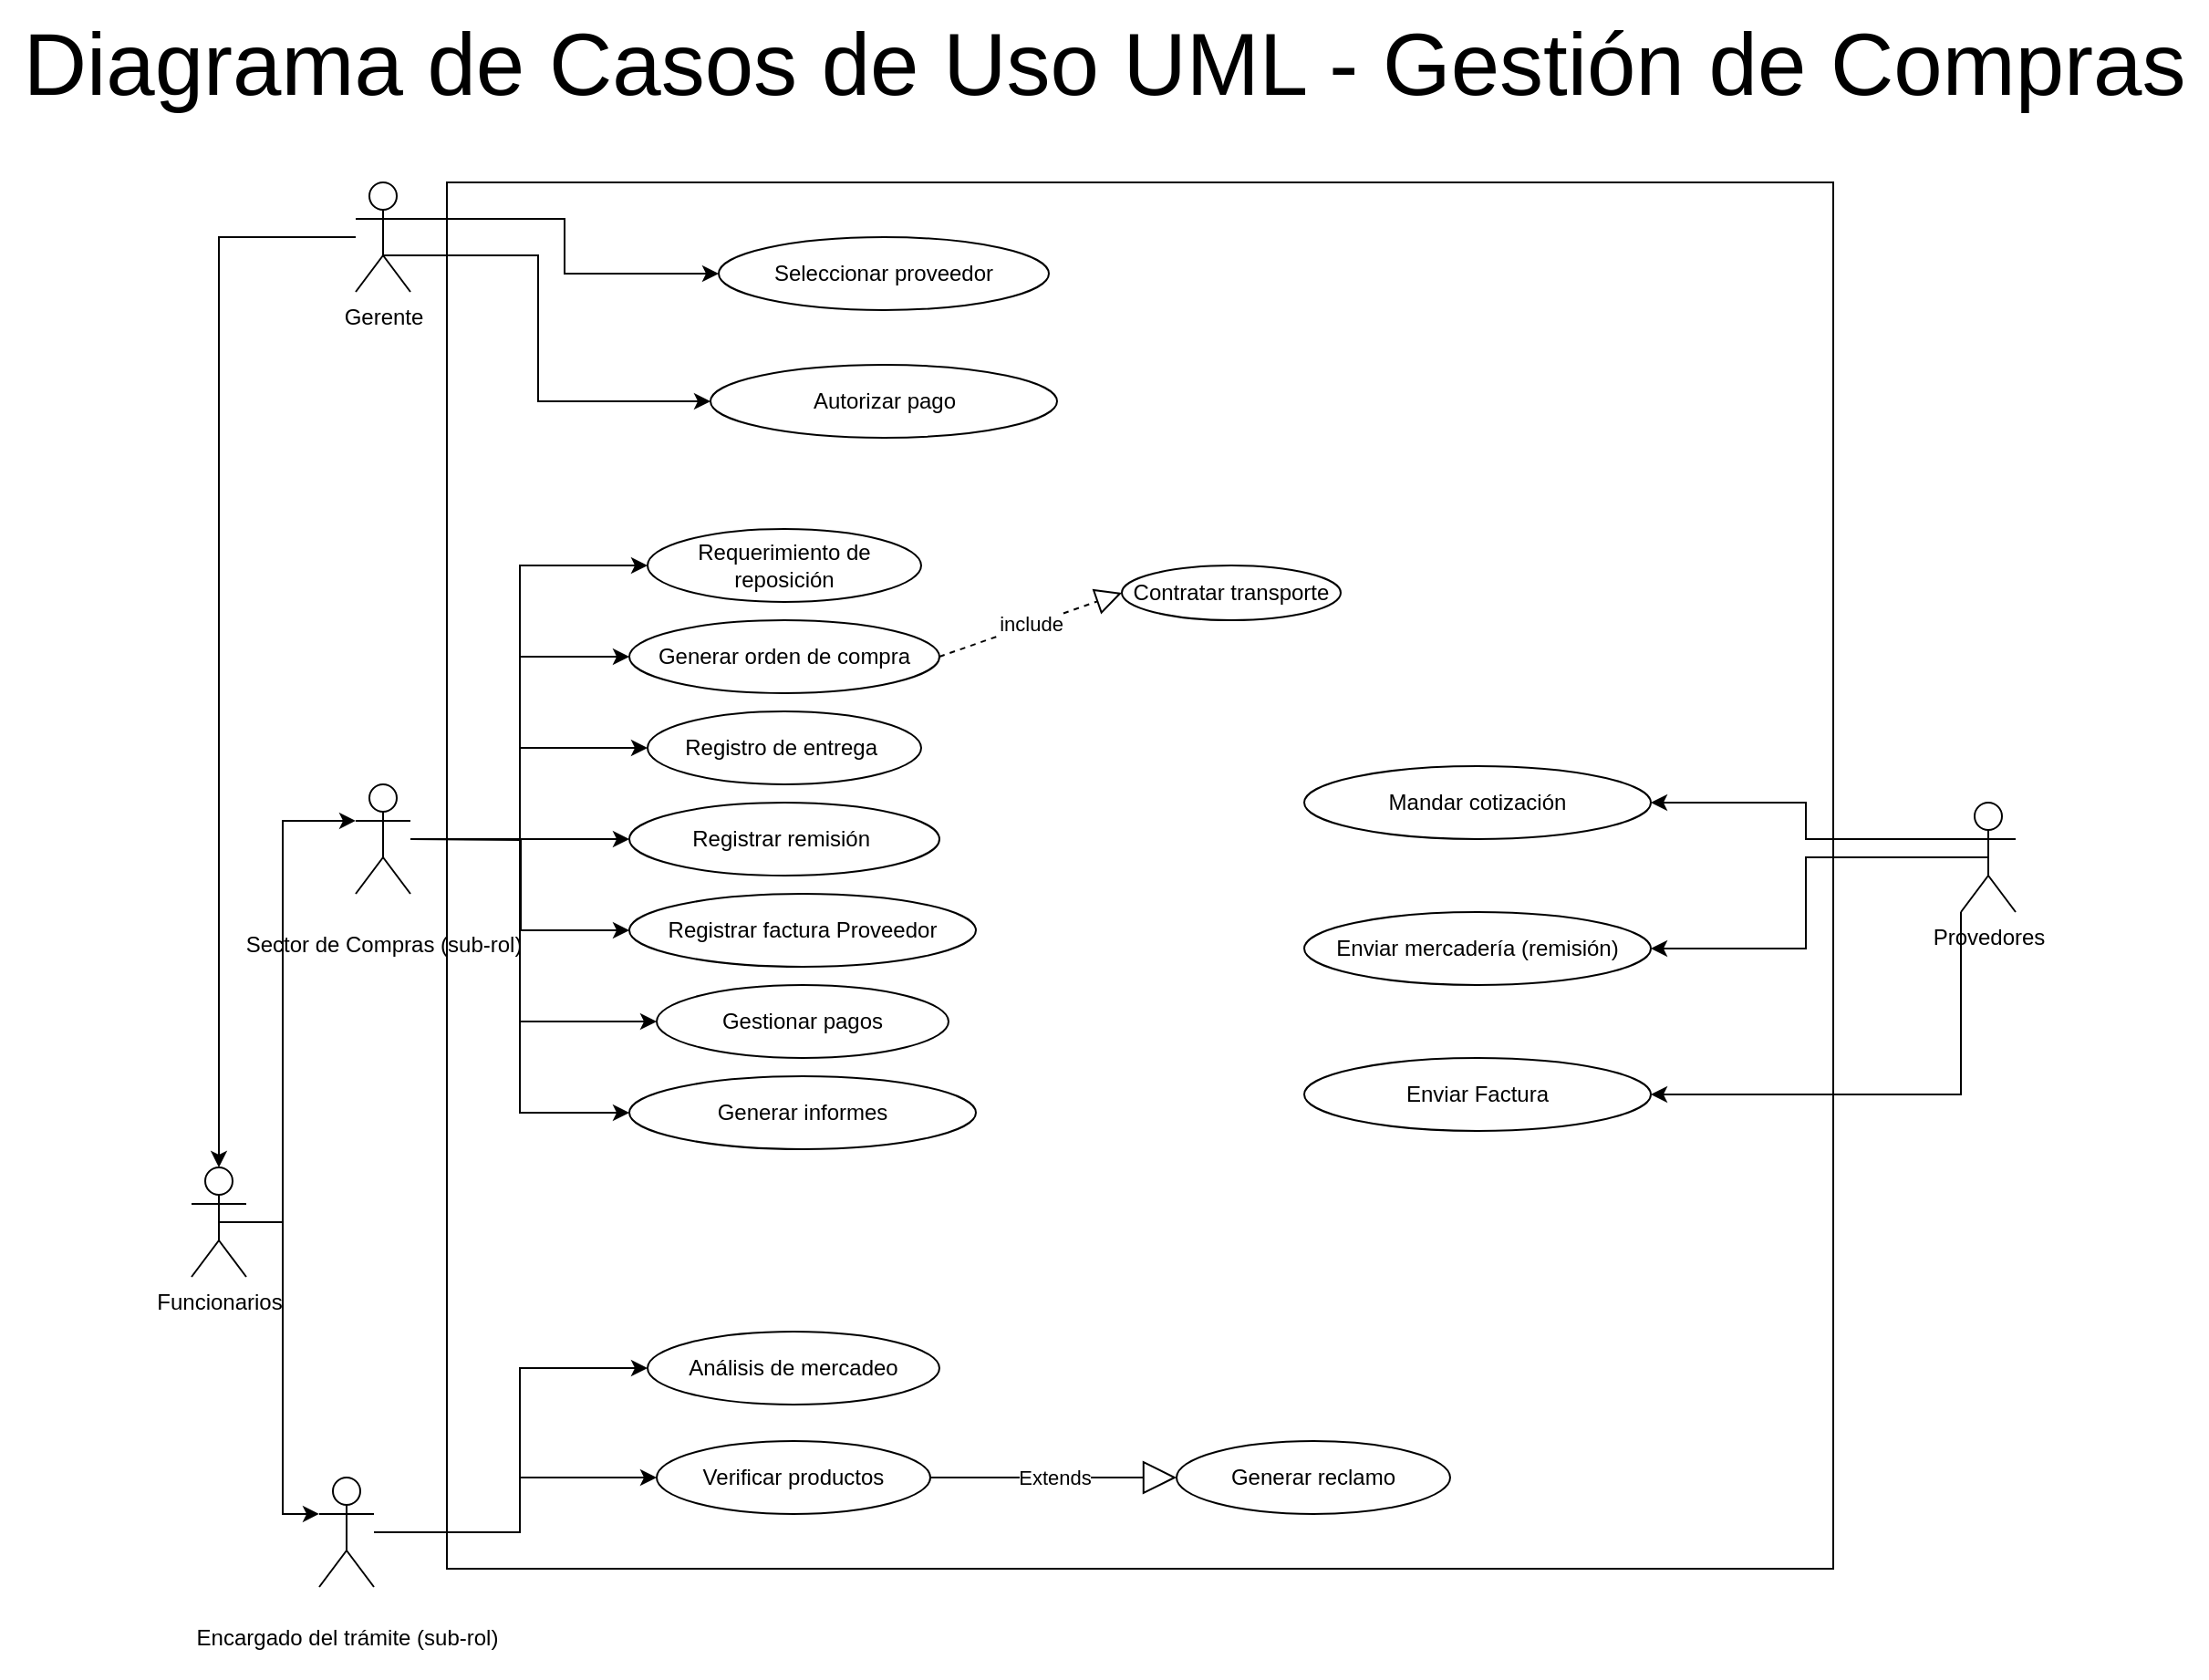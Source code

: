 <mxfile version="26.2.14">
  <diagram name="Página-1" id="UdxR_cU9q1fzm9HoFIDS">
    <mxGraphModel grid="1" page="1" gridSize="10" guides="1" tooltips="1" connect="1" arrows="1" fold="1" pageScale="1" pageWidth="827" pageHeight="1169" math="0" shadow="0">
      <root>
        <mxCell id="0" />
        <mxCell id="1" parent="0" />
        <mxCell id="znzaiTQ--xKtSiv8sLQJ-1" value="" style="whiteSpace=wrap;html=1;aspect=fixed;" vertex="1" parent="1">
          <mxGeometry x="170" y="190" width="760" height="760" as="geometry" />
        </mxCell>
        <mxCell id="znzaiTQ--xKtSiv8sLQJ-2" value="Funcionarios" style="shape=umlActor;verticalLabelPosition=bottom;verticalAlign=top;html=1;outlineConnect=0;" vertex="1" parent="1">
          <mxGeometry x="30" y="730" width="30" height="60" as="geometry" />
        </mxCell>
        <mxCell id="znzaiTQ--xKtSiv8sLQJ-3" style="edgeStyle=orthogonalEdgeStyle;rounded=0;orthogonalLoop=1;jettySize=auto;html=1;exitX=0;exitY=0.333;exitDx=0;exitDy=0;exitPerimeter=0;entryX=1;entryY=0.5;entryDx=0;entryDy=0;" edge="1" parent="1" source="znzaiTQ--xKtSiv8sLQJ-6" target="znzaiTQ--xKtSiv8sLQJ-21">
          <mxGeometry relative="1" as="geometry" />
        </mxCell>
        <mxCell id="znzaiTQ--xKtSiv8sLQJ-4" style="edgeStyle=orthogonalEdgeStyle;rounded=0;orthogonalLoop=1;jettySize=auto;html=1;exitX=0.5;exitY=0.5;exitDx=0;exitDy=0;exitPerimeter=0;entryX=1;entryY=0.5;entryDx=0;entryDy=0;" edge="1" parent="1" source="znzaiTQ--xKtSiv8sLQJ-6" target="znzaiTQ--xKtSiv8sLQJ-22">
          <mxGeometry relative="1" as="geometry" />
        </mxCell>
        <mxCell id="znzaiTQ--xKtSiv8sLQJ-5" style="edgeStyle=orthogonalEdgeStyle;rounded=0;orthogonalLoop=1;jettySize=auto;html=1;exitX=0;exitY=1;exitDx=0;exitDy=0;exitPerimeter=0;entryX=1;entryY=0.5;entryDx=0;entryDy=0;" edge="1" parent="1" source="znzaiTQ--xKtSiv8sLQJ-6" target="znzaiTQ--xKtSiv8sLQJ-23">
          <mxGeometry relative="1" as="geometry" />
        </mxCell>
        <mxCell id="znzaiTQ--xKtSiv8sLQJ-6" value="Provedores" style="shape=umlActor;verticalLabelPosition=bottom;verticalAlign=top;html=1;outlineConnect=0;" vertex="1" parent="1">
          <mxGeometry x="1000" y="530" width="30" height="60" as="geometry" />
        </mxCell>
        <mxCell id="znzaiTQ--xKtSiv8sLQJ-7" style="edgeStyle=orthogonalEdgeStyle;rounded=0;orthogonalLoop=1;jettySize=auto;html=1;exitX=1;exitY=0.333;exitDx=0;exitDy=0;exitPerimeter=0;entryX=0;entryY=0.5;entryDx=0;entryDy=0;" edge="1" parent="1" source="znzaiTQ--xKtSiv8sLQJ-9" target="znzaiTQ--xKtSiv8sLQJ-19">
          <mxGeometry relative="1" as="geometry" />
        </mxCell>
        <mxCell id="znzaiTQ--xKtSiv8sLQJ-8" style="edgeStyle=orthogonalEdgeStyle;rounded=0;orthogonalLoop=1;jettySize=auto;html=1;exitX=0.5;exitY=0.5;exitDx=0;exitDy=0;exitPerimeter=0;entryX=0;entryY=0.5;entryDx=0;entryDy=0;" edge="1" parent="1" source="znzaiTQ--xKtSiv8sLQJ-9" target="znzaiTQ--xKtSiv8sLQJ-20">
          <mxGeometry relative="1" as="geometry">
            <Array as="points">
              <mxPoint x="220" y="230" />
              <mxPoint x="220" y="310" />
            </Array>
          </mxGeometry>
        </mxCell>
        <mxCell id="znzaiTQ--xKtSiv8sLQJ-9" value="Gerente" style="shape=umlActor;verticalLabelPosition=bottom;verticalAlign=top;html=1;outlineConnect=0;" vertex="1" parent="1">
          <mxGeometry x="120" y="190" width="30" height="60" as="geometry" />
        </mxCell>
        <mxCell id="znzaiTQ--xKtSiv8sLQJ-10" value="Requerimiento de reposición" style="ellipse;whiteSpace=wrap;html=1;" vertex="1" parent="1">
          <mxGeometry x="280" y="380" width="150" height="40" as="geometry" />
        </mxCell>
        <mxCell id="znzaiTQ--xKtSiv8sLQJ-11" value="Análisis de mercadeo" style="ellipse;whiteSpace=wrap;html=1;" vertex="1" parent="1">
          <mxGeometry x="280" y="820" width="160" height="40" as="geometry" />
        </mxCell>
        <mxCell id="znzaiTQ--xKtSiv8sLQJ-12" value="Verificar productos" style="ellipse;whiteSpace=wrap;html=1;" vertex="1" parent="1">
          <mxGeometry x="285" y="880" width="150" height="40" as="geometry" />
        </mxCell>
        <mxCell id="znzaiTQ--xKtSiv8sLQJ-13" value="Generar orden de compra" style="ellipse;whiteSpace=wrap;html=1;" vertex="1" parent="1">
          <mxGeometry x="270" y="430" width="170" height="40" as="geometry" />
        </mxCell>
        <mxCell id="znzaiTQ--xKtSiv8sLQJ-14" value="Registro de entrega&amp;nbsp;" style="ellipse;whiteSpace=wrap;html=1;" vertex="1" parent="1">
          <mxGeometry x="280" y="480" width="150" height="40" as="geometry" />
        </mxCell>
        <mxCell id="znzaiTQ--xKtSiv8sLQJ-15" value="Registrar remisión&amp;nbsp;" style="ellipse;whiteSpace=wrap;html=1;" vertex="1" parent="1">
          <mxGeometry x="270" y="530" width="170" height="40" as="geometry" />
        </mxCell>
        <mxCell id="znzaiTQ--xKtSiv8sLQJ-16" value="Registrar factura Proveedor" style="ellipse;whiteSpace=wrap;html=1;" vertex="1" parent="1">
          <mxGeometry x="270" y="580" width="190" height="40" as="geometry" />
        </mxCell>
        <mxCell id="znzaiTQ--xKtSiv8sLQJ-17" value="Gestionar pagos" style="ellipse;whiteSpace=wrap;html=1;" vertex="1" parent="1">
          <mxGeometry x="285" y="630" width="160" height="40" as="geometry" />
        </mxCell>
        <mxCell id="znzaiTQ--xKtSiv8sLQJ-18" value="Generar informes" style="ellipse;whiteSpace=wrap;html=1;" vertex="1" parent="1">
          <mxGeometry x="270" y="680" width="190" height="40" as="geometry" />
        </mxCell>
        <mxCell id="znzaiTQ--xKtSiv8sLQJ-19" value="Seleccionar proveedor" style="ellipse;whiteSpace=wrap;html=1;" vertex="1" parent="1">
          <mxGeometry x="319" y="220" width="181" height="40" as="geometry" />
        </mxCell>
        <mxCell id="znzaiTQ--xKtSiv8sLQJ-20" value="Autorizar pago" style="ellipse;whiteSpace=wrap;html=1;" vertex="1" parent="1">
          <mxGeometry x="314.5" y="290" width="190" height="40" as="geometry" />
        </mxCell>
        <mxCell id="znzaiTQ--xKtSiv8sLQJ-21" value="Mandar cotización" style="ellipse;whiteSpace=wrap;html=1;" vertex="1" parent="1">
          <mxGeometry x="640" y="510" width="190" height="40" as="geometry" />
        </mxCell>
        <mxCell id="znzaiTQ--xKtSiv8sLQJ-22" value="Enviar mercadería (remisión)" style="ellipse;whiteSpace=wrap;html=1;" vertex="1" parent="1">
          <mxGeometry x="640" y="590" width="190" height="40" as="geometry" />
        </mxCell>
        <mxCell id="znzaiTQ--xKtSiv8sLQJ-23" value="Enviar Factura" style="ellipse;whiteSpace=wrap;html=1;" vertex="1" parent="1">
          <mxGeometry x="640" y="670" width="190" height="40" as="geometry" />
        </mxCell>
        <mxCell id="znzaiTQ--xKtSiv8sLQJ-24" value="Contratar transporte" style="ellipse;whiteSpace=wrap;html=1;" vertex="1" parent="1">
          <mxGeometry x="540" y="400" width="120" height="30" as="geometry" />
        </mxCell>
        <mxCell id="znzaiTQ--xKtSiv8sLQJ-25" value="Generar reclamo" style="ellipse;whiteSpace=wrap;html=1;" vertex="1" parent="1">
          <mxGeometry x="570" y="880" width="150" height="40" as="geometry" />
        </mxCell>
        <mxCell id="znzaiTQ--xKtSiv8sLQJ-26" style="edgeStyle=orthogonalEdgeStyle;rounded=0;orthogonalLoop=1;jettySize=auto;html=1;entryX=0;entryY=0.5;entryDx=0;entryDy=0;" edge="1" parent="1" source="znzaiTQ--xKtSiv8sLQJ-33" target="znzaiTQ--xKtSiv8sLQJ-18">
          <mxGeometry relative="1" as="geometry" />
        </mxCell>
        <mxCell id="znzaiTQ--xKtSiv8sLQJ-27" style="edgeStyle=orthogonalEdgeStyle;rounded=0;orthogonalLoop=1;jettySize=auto;html=1;entryX=0;entryY=0.5;entryDx=0;entryDy=0;" edge="1" parent="1" source="znzaiTQ--xKtSiv8sLQJ-33" target="znzaiTQ--xKtSiv8sLQJ-17">
          <mxGeometry relative="1" as="geometry">
            <Array as="points">
              <mxPoint x="210" y="550" />
              <mxPoint x="210" y="650" />
            </Array>
          </mxGeometry>
        </mxCell>
        <mxCell id="znzaiTQ--xKtSiv8sLQJ-28" style="edgeStyle=orthogonalEdgeStyle;rounded=0;orthogonalLoop=1;jettySize=auto;html=1;entryX=0;entryY=0.5;entryDx=0;entryDy=0;" edge="1" parent="1" target="znzaiTQ--xKtSiv8sLQJ-16">
          <mxGeometry relative="1" as="geometry">
            <mxPoint x="150" y="550" as="sourcePoint" />
          </mxGeometry>
        </mxCell>
        <mxCell id="znzaiTQ--xKtSiv8sLQJ-29" style="edgeStyle=orthogonalEdgeStyle;rounded=0;orthogonalLoop=1;jettySize=auto;html=1;entryX=0;entryY=0.5;entryDx=0;entryDy=0;" edge="1" parent="1" source="znzaiTQ--xKtSiv8sLQJ-33" target="znzaiTQ--xKtSiv8sLQJ-15">
          <mxGeometry relative="1" as="geometry" />
        </mxCell>
        <mxCell id="znzaiTQ--xKtSiv8sLQJ-30" style="edgeStyle=orthogonalEdgeStyle;rounded=0;orthogonalLoop=1;jettySize=auto;html=1;entryX=0;entryY=0.5;entryDx=0;entryDy=0;" edge="1" parent="1" source="znzaiTQ--xKtSiv8sLQJ-33" target="znzaiTQ--xKtSiv8sLQJ-14">
          <mxGeometry relative="1" as="geometry">
            <Array as="points">
              <mxPoint x="210" y="550" />
              <mxPoint x="210" y="500" />
            </Array>
          </mxGeometry>
        </mxCell>
        <mxCell id="znzaiTQ--xKtSiv8sLQJ-31" style="edgeStyle=orthogonalEdgeStyle;rounded=0;orthogonalLoop=1;jettySize=auto;html=1;entryX=0;entryY=0.5;entryDx=0;entryDy=0;" edge="1" parent="1" source="znzaiTQ--xKtSiv8sLQJ-33" target="znzaiTQ--xKtSiv8sLQJ-13">
          <mxGeometry relative="1" as="geometry" />
        </mxCell>
        <mxCell id="znzaiTQ--xKtSiv8sLQJ-32" style="edgeStyle=orthogonalEdgeStyle;rounded=0;orthogonalLoop=1;jettySize=auto;html=1;entryX=0;entryY=0.5;entryDx=0;entryDy=0;" edge="1" parent="1" source="znzaiTQ--xKtSiv8sLQJ-33" target="znzaiTQ--xKtSiv8sLQJ-10">
          <mxGeometry relative="1" as="geometry">
            <Array as="points">
              <mxPoint x="210" y="550" />
              <mxPoint x="210" y="400" />
            </Array>
          </mxGeometry>
        </mxCell>
        <mxCell id="znzaiTQ--xKtSiv8sLQJ-33" value="&lt;br&gt;Sector de Compras (sub-rol)&lt;div&gt;&lt;br&gt;&lt;/div&gt;" style="shape=umlActor;verticalLabelPosition=bottom;verticalAlign=top;html=1;outlineConnect=0;" vertex="1" parent="1">
          <mxGeometry x="120" y="520" width="30" height="60" as="geometry" />
        </mxCell>
        <mxCell id="znzaiTQ--xKtSiv8sLQJ-34" style="edgeStyle=orthogonalEdgeStyle;rounded=0;orthogonalLoop=1;jettySize=auto;html=1;entryX=0;entryY=0.5;entryDx=0;entryDy=0;" edge="1" parent="1" source="znzaiTQ--xKtSiv8sLQJ-36" target="znzaiTQ--xKtSiv8sLQJ-11">
          <mxGeometry relative="1" as="geometry">
            <Array as="points">
              <mxPoint x="210" y="930" />
              <mxPoint x="210" y="840" />
            </Array>
          </mxGeometry>
        </mxCell>
        <mxCell id="znzaiTQ--xKtSiv8sLQJ-35" style="edgeStyle=orthogonalEdgeStyle;rounded=0;orthogonalLoop=1;jettySize=auto;html=1;entryX=0;entryY=0.5;entryDx=0;entryDy=0;" edge="1" parent="1" source="znzaiTQ--xKtSiv8sLQJ-36" target="znzaiTQ--xKtSiv8sLQJ-12">
          <mxGeometry relative="1" as="geometry">
            <Array as="points">
              <mxPoint x="210" y="930" />
              <mxPoint x="210" y="900" />
            </Array>
          </mxGeometry>
        </mxCell>
        <mxCell id="znzaiTQ--xKtSiv8sLQJ-36" value="&lt;br&gt;Encargado del trámite (sub-rol)&lt;div&gt;&lt;br/&gt;&lt;/div&gt;" style="shape=umlActor;verticalLabelPosition=bottom;verticalAlign=top;html=1;outlineConnect=0;" vertex="1" parent="1">
          <mxGeometry x="100" y="900" width="30" height="60" as="geometry" />
        </mxCell>
        <mxCell id="znzaiTQ--xKtSiv8sLQJ-37" style="edgeStyle=orthogonalEdgeStyle;rounded=0;orthogonalLoop=1;jettySize=auto;html=1;exitX=0.5;exitY=0.5;exitDx=0;exitDy=0;exitPerimeter=0;entryX=0;entryY=0.333;entryDx=0;entryDy=0;entryPerimeter=0;" edge="1" parent="1" source="znzaiTQ--xKtSiv8sLQJ-2" target="znzaiTQ--xKtSiv8sLQJ-36">
          <mxGeometry relative="1" as="geometry" />
        </mxCell>
        <mxCell id="znzaiTQ--xKtSiv8sLQJ-38" style="edgeStyle=orthogonalEdgeStyle;rounded=0;orthogonalLoop=1;jettySize=auto;html=1;exitX=0.5;exitY=0.5;exitDx=0;exitDy=0;exitPerimeter=0;entryX=0;entryY=0.333;entryDx=0;entryDy=0;entryPerimeter=0;" edge="1" parent="1" source="znzaiTQ--xKtSiv8sLQJ-2" target="znzaiTQ--xKtSiv8sLQJ-33">
          <mxGeometry relative="1" as="geometry">
            <Array as="points">
              <mxPoint x="80" y="760" />
              <mxPoint x="80" y="540" />
            </Array>
          </mxGeometry>
        </mxCell>
        <mxCell id="znzaiTQ--xKtSiv8sLQJ-39" style="edgeStyle=orthogonalEdgeStyle;rounded=0;orthogonalLoop=1;jettySize=auto;html=1;entryX=0.5;entryY=0;entryDx=0;entryDy=0;entryPerimeter=0;" edge="1" parent="1" source="znzaiTQ--xKtSiv8sLQJ-9" target="znzaiTQ--xKtSiv8sLQJ-2">
          <mxGeometry relative="1" as="geometry" />
        </mxCell>
        <mxCell id="znzaiTQ--xKtSiv8sLQJ-40" value="&lt;font style=&quot;font-size: 48px;&quot;&gt;Diagrama de Casos de Uso UML - Gestión de Compras&lt;/font&gt;" style="text;html=1;align=center;verticalAlign=middle;resizable=0;points=[];autosize=1;strokeColor=none;fillColor=none;" vertex="1" parent="1">
          <mxGeometry x="-75" y="90" width="1210" height="70" as="geometry" />
        </mxCell>
        <mxCell id="znzaiTQ--xKtSiv8sLQJ-41" value="include" style="endArrow=block;dashed=1;endFill=0;endSize=12;html=1;rounded=0;exitX=1;exitY=0.5;exitDx=0;exitDy=0;entryX=0;entryY=0.5;entryDx=0;entryDy=0;" edge="1" parent="1" source="znzaiTQ--xKtSiv8sLQJ-13" target="znzaiTQ--xKtSiv8sLQJ-24">
          <mxGeometry width="160" relative="1" as="geometry">
            <mxPoint x="460" y="480" as="sourcePoint" />
            <mxPoint x="620" y="480" as="targetPoint" />
          </mxGeometry>
        </mxCell>
        <mxCell id="znzaiTQ--xKtSiv8sLQJ-42" value="Extends" style="endArrow=block;endSize=16;endFill=0;html=1;rounded=0;exitX=1;exitY=0.5;exitDx=0;exitDy=0;" edge="1" parent="1" source="znzaiTQ--xKtSiv8sLQJ-12" target="znzaiTQ--xKtSiv8sLQJ-25">
          <mxGeometry width="160" relative="1" as="geometry">
            <mxPoint x="460" y="879.13" as="sourcePoint" />
            <mxPoint x="620" y="879.13" as="targetPoint" />
          </mxGeometry>
        </mxCell>
      </root>
    </mxGraphModel>
  </diagram>
</mxfile>

